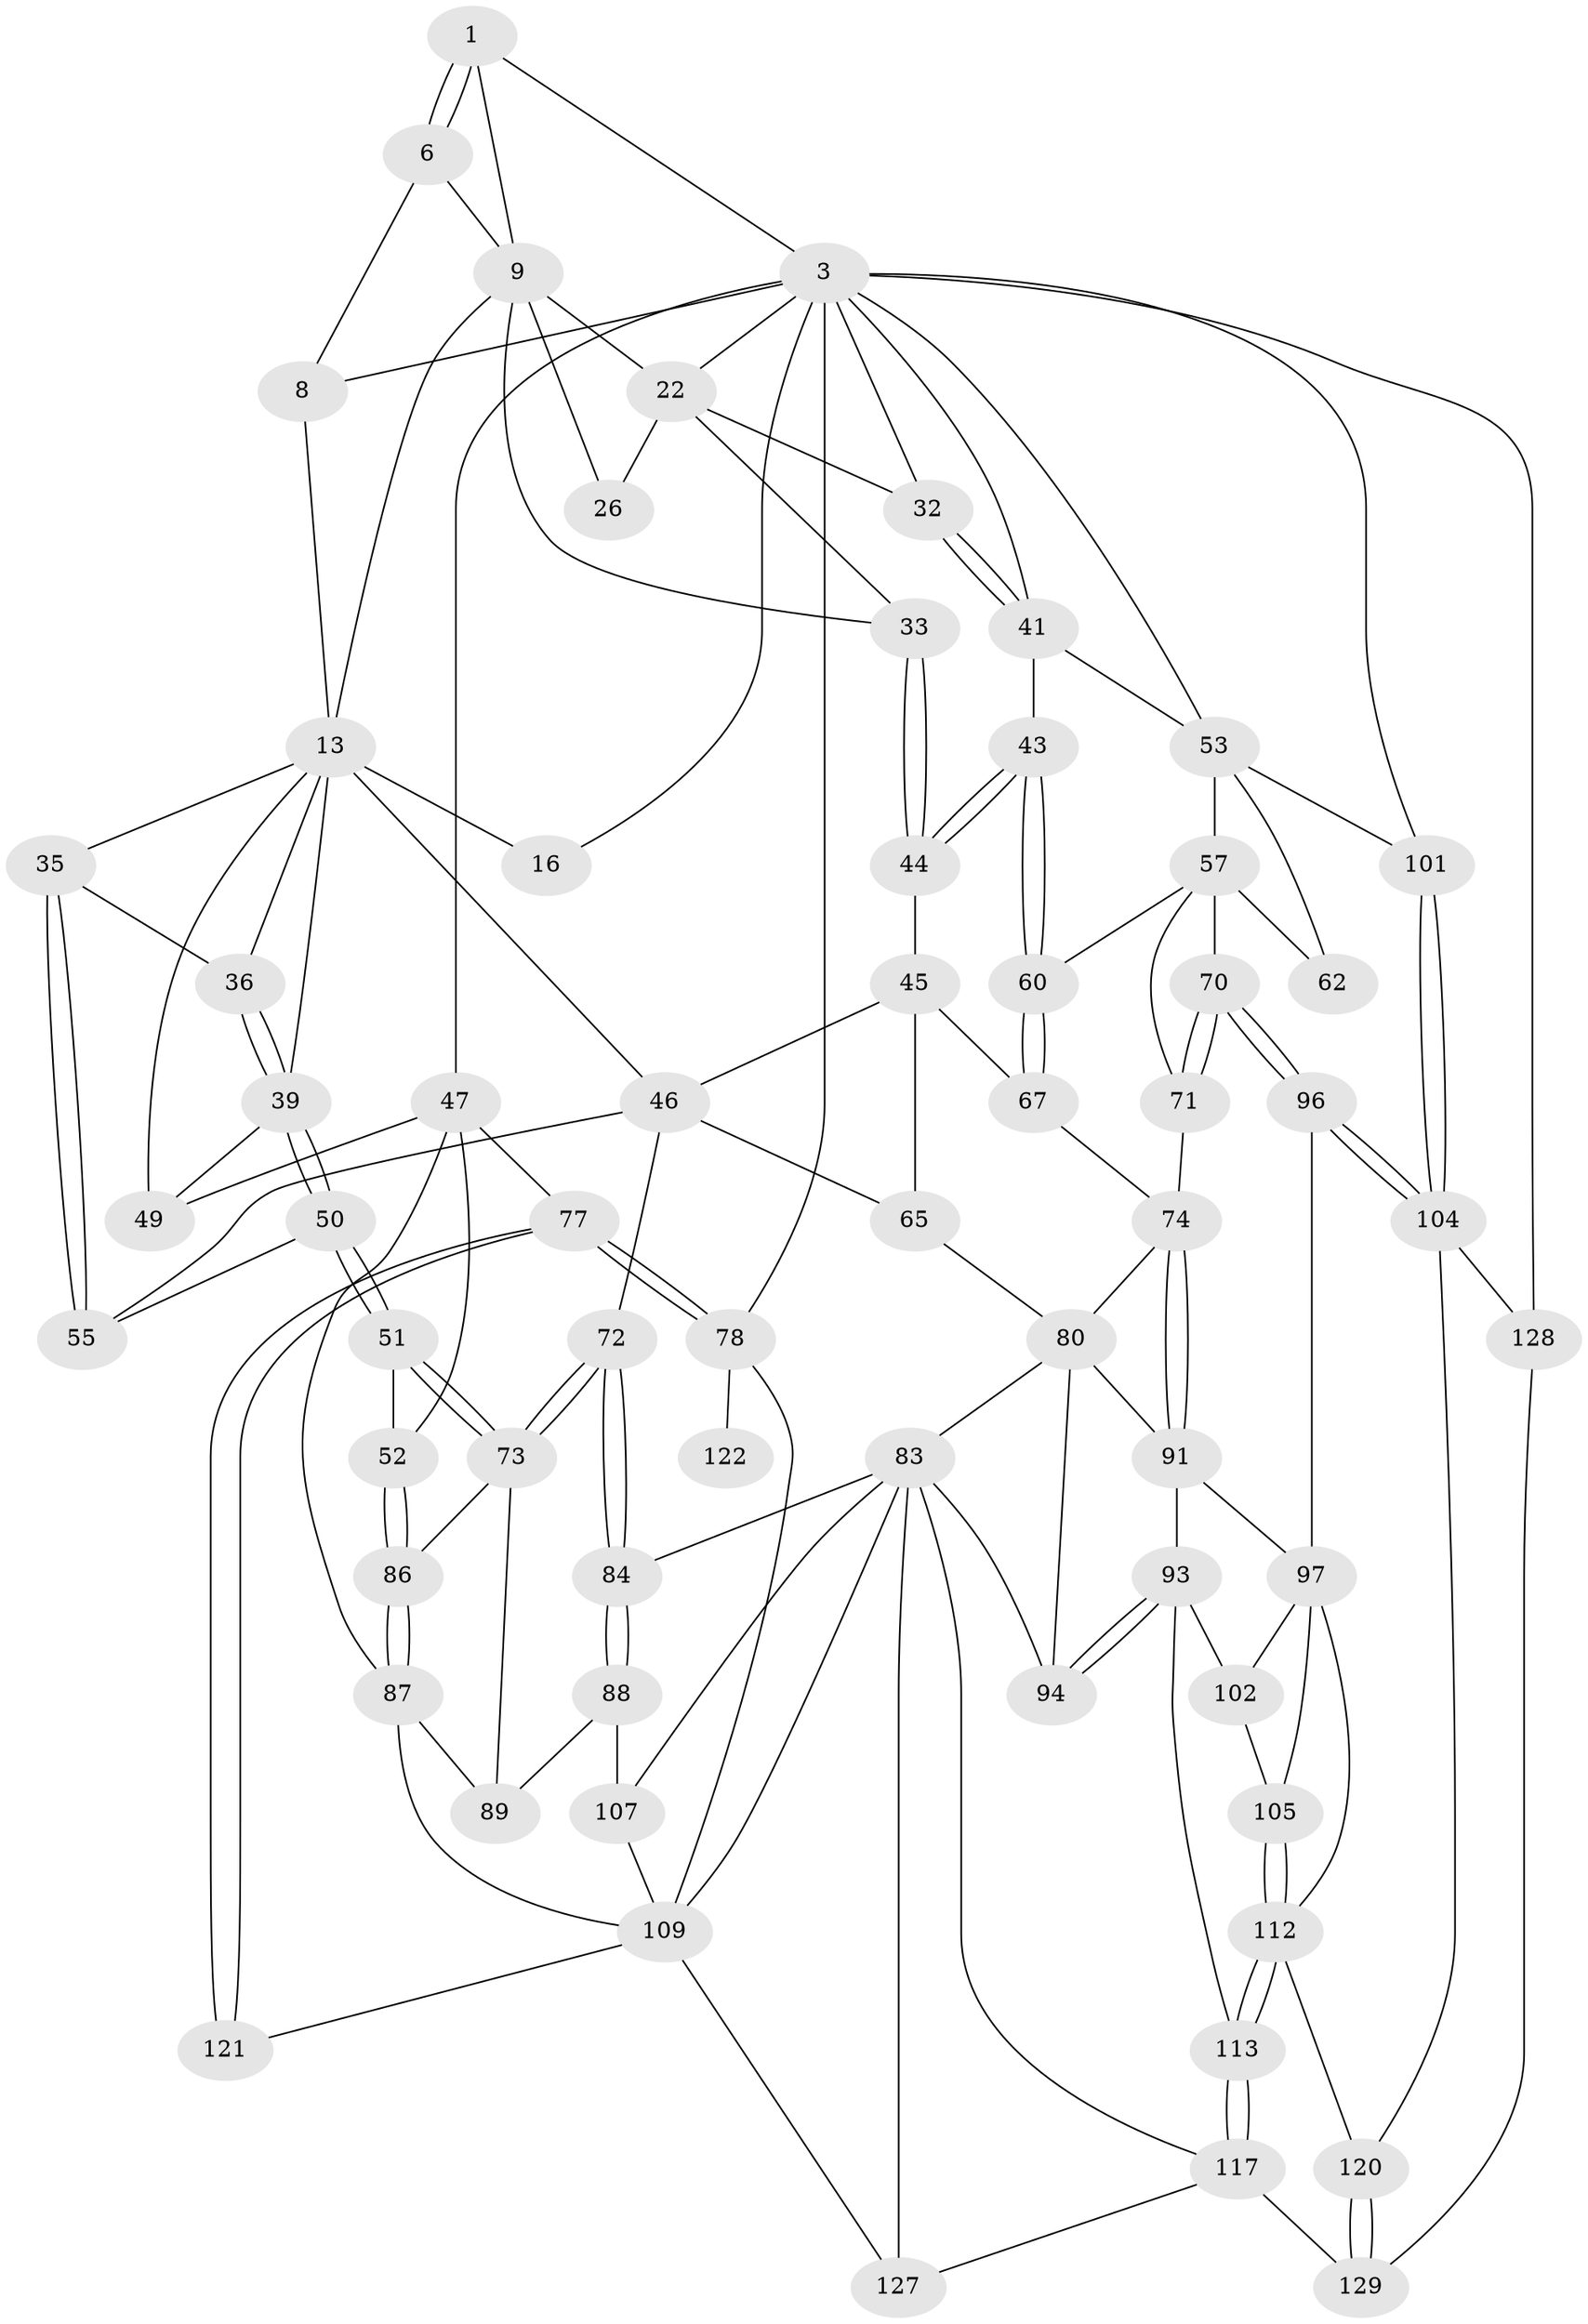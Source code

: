 // original degree distribution, {3: 0.023076923076923078, 4: 0.2230769230769231, 6: 0.2230769230769231, 5: 0.5307692307692308}
// Generated by graph-tools (version 1.1) at 2025/17/03/09/25 04:17:11]
// undirected, 65 vertices, 147 edges
graph export_dot {
graph [start="1"]
  node [color=gray90,style=filled];
  1 [pos="+0.6671423384400786+0",super="+2"];
  3 [pos="+1+0",super="+100+4+19"];
  6 [pos="+0.5795587312393261+0.04073408814520657",super="+11+7"];
  8 [pos="+0.3762925875318341+0",super="+12"];
  9 [pos="+0.8096421064591839+0",super="+10"];
  13 [pos="+0.3825969205136835+0.14071970494028546",super="+29+14"];
  16 [pos="+0.13524089315393642+0.12751289921903666"];
  22 [pos="+0.8779302654722343+0.08740223175153078",super="+30+23"];
  26 [pos="+0.670464014467661+0.1406896731954894"];
  32 [pos="+0.8200435644809976+0.2572963360428694"];
  33 [pos="+0.6289367767387541+0.33733785325654736"];
  35 [pos="+0.39800117279877695+0.340961178910738"];
  36 [pos="+0.3165145726230122+0.34721475917702027"];
  39 [pos="+0.24221543639420864+0.3783272745766368",super="+40"];
  41 [pos="+0.8699908591688366+0.32308928360037137",super="+42"];
  43 [pos="+0.6792537269700639+0.41283392237071664"];
  44 [pos="+0.6288092210961745+0.33857039164037583"];
  45 [pos="+0.4629751532245053+0.38624142239610326",super="+64"];
  46 [pos="+0.44555323757123944+0.3723107861892913",super="+56"];
  47 [pos="+0+0.4323936223014114",super="+76+48"];
  49 [pos="+0.10578772216371579+0.328016730658379"];
  50 [pos="+0.21963681910307953+0.4384376702187496"];
  51 [pos="+0.1296055120256041+0.4901490144340707"];
  52 [pos="+0+0.4592650790940279"];
  53 [pos="+1+0.5066069979068644",super="+54+61"];
  55 [pos="+0.31376790815141514+0.4973348714397888"];
  57 [pos="+0.8798537295120002+0.4015933144098432",super="+63+58"];
  60 [pos="+0.6807553020344239+0.4500921846255435"];
  62 [pos="+1+0.586881808984891"];
  65 [pos="+0.455956026882374+0.5300479972467331"];
  67 [pos="+0.6510802197386546+0.4834370060693449"];
  70 [pos="+0.8164957762937572+0.6636477554424918"];
  71 [pos="+0.7652154596381998+0.656860346359488"];
  72 [pos="+0.27831336471998347+0.6699081207438167"];
  73 [pos="+0.20129698236545807+0.6106184402760543",super="+85"];
  74 [pos="+0.7199077046490067+0.6636731290573165",super="+75"];
  77 [pos="+0+0.9040325277729317"];
  78 [pos="+0+0.9781650712542216",super="+79"];
  80 [pos="+0.5312313001930514+0.6143186275758005",super="+81"];
  83 [pos="+0.33208652005951894+0.6922146369142236",super="+95"];
  84 [pos="+0.2793229768594658+0.6745641650595846"];
  86 [pos="+0.07662840750081891+0.6638395647172878"];
  87 [pos="+0.05845186549831597+0.7347702592025797",super="+90"];
  88 [pos="+0.2762685882473654+0.6800506380887462"];
  89 [pos="+0.19628548946858507+0.7400302787662145"];
  91 [pos="+0.680182998694297+0.7143144908810402",super="+92"];
  93 [pos="+0.5304403292762501+0.8034634177275596",super="+103"];
  94 [pos="+0.48593189130272046+0.7578907843754791"];
  96 [pos="+0.8267234845613661+0.702252610018821"];
  97 [pos="+0.7902442906845318+0.8141436566890058",super="+98"];
  101 [pos="+1+0.8100327554425996"];
  102 [pos="+0.6711660919564758+0.7285889790716515"];
  104 [pos="+0.9883107533743929+0.8185703369034186",super="+119"];
  105 [pos="+0.6795444216298032+0.8233123737847646"];
  107 [pos="+0.3652961706062336+0.8237791114914848",super="+108"];
  109 [pos="+0.2681970415472249+0.9042274011531704",super="+110"];
  112 [pos="+0.6140548093669584+0.9191849710935291",super="+114"];
  113 [pos="+0.5811167354128118+0.9429820236034379"];
  117 [pos="+0.5726908206995668+0.9950881118075534",super="+125"];
  120 [pos="+0.8394124037346362+0.8904957596242736"];
  121 [pos="+0.09098605617578995+0.8313567616089259"];
  122 [pos="+0.061868593158505736+0.8848435537980288"];
  127 [pos="+0.4732095446477552+1"];
  128 [pos="+1+1"];
  129 [pos="+0.8177820967531337+0.9248686601532838",super="+130"];
  1 -- 6;
  1 -- 6;
  1 -- 3;
  1 -- 9;
  3 -- 128;
  3 -- 101;
  3 -- 16;
  3 -- 8;
  3 -- 47;
  3 -- 32;
  3 -- 53;
  3 -- 22;
  3 -- 41;
  3 -- 78 [weight=2];
  6 -- 8 [weight=2];
  6 -- 9;
  8 -- 13;
  9 -- 33;
  9 -- 26;
  9 -- 13;
  9 -- 22;
  13 -- 35;
  13 -- 46;
  13 -- 16 [weight=2];
  13 -- 49;
  13 -- 36;
  13 -- 39;
  22 -- 32;
  22 -- 33;
  22 -- 26 [weight=2];
  32 -- 41;
  32 -- 41;
  33 -- 44;
  33 -- 44;
  35 -- 36;
  35 -- 55;
  35 -- 55;
  36 -- 39;
  36 -- 39;
  39 -- 50;
  39 -- 50;
  39 -- 49;
  41 -- 43;
  41 -- 53;
  43 -- 44;
  43 -- 44;
  43 -- 60;
  43 -- 60;
  44 -- 45;
  45 -- 46;
  45 -- 65;
  45 -- 67;
  46 -- 72;
  46 -- 65;
  46 -- 55;
  47 -- 77;
  47 -- 87;
  47 -- 49;
  47 -- 52;
  50 -- 51;
  50 -- 51;
  50 -- 55;
  51 -- 52;
  51 -- 73;
  51 -- 73;
  52 -- 86;
  52 -- 86;
  53 -- 57;
  53 -- 101;
  53 -- 62;
  57 -- 62 [weight=2];
  57 -- 70;
  57 -- 71;
  57 -- 60;
  60 -- 67;
  60 -- 67;
  65 -- 80;
  67 -- 74;
  70 -- 71;
  70 -- 71;
  70 -- 96;
  70 -- 96;
  71 -- 74;
  72 -- 73;
  72 -- 73;
  72 -- 84;
  72 -- 84;
  73 -- 89;
  73 -- 86;
  74 -- 91;
  74 -- 91;
  74 -- 80;
  77 -- 78;
  77 -- 78;
  77 -- 121;
  77 -- 121;
  78 -- 122 [weight=2];
  78 -- 109;
  80 -- 91;
  80 -- 83;
  80 -- 94;
  83 -- 84;
  83 -- 117;
  83 -- 107 [weight=2];
  83 -- 109;
  83 -- 94;
  83 -- 127;
  84 -- 88;
  84 -- 88;
  86 -- 87;
  86 -- 87;
  87 -- 89;
  87 -- 109;
  88 -- 89;
  88 -- 107;
  91 -- 93;
  91 -- 97;
  93 -- 94;
  93 -- 94;
  93 -- 113;
  93 -- 102;
  96 -- 97;
  96 -- 104;
  96 -- 104;
  97 -- 112;
  97 -- 102;
  97 -- 105;
  101 -- 104;
  101 -- 104;
  102 -- 105;
  104 -- 120;
  104 -- 128;
  105 -- 112;
  105 -- 112;
  107 -- 109;
  109 -- 121;
  109 -- 127;
  112 -- 113;
  112 -- 113;
  112 -- 120;
  113 -- 117;
  113 -- 117;
  117 -- 129 [weight=2];
  117 -- 127;
  120 -- 129;
  120 -- 129;
  128 -- 129;
}
